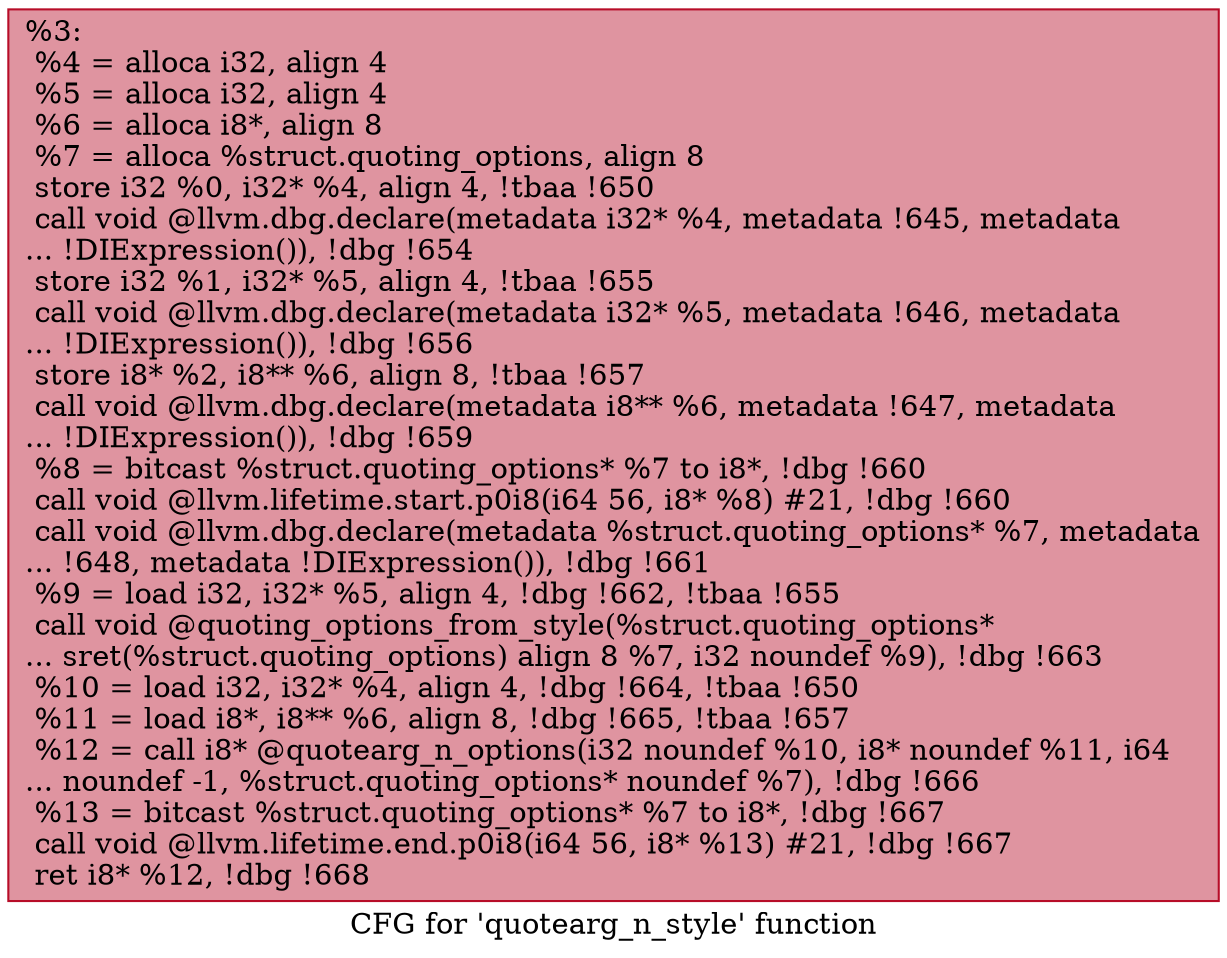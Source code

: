 digraph "CFG for 'quotearg_n_style' function" {
	label="CFG for 'quotearg_n_style' function";

	Node0x75c070 [shape=record,color="#b70d28ff", style=filled, fillcolor="#b70d2870",label="{%3:\l  %4 = alloca i32, align 4\l  %5 = alloca i32, align 4\l  %6 = alloca i8*, align 8\l  %7 = alloca %struct.quoting_options, align 8\l  store i32 %0, i32* %4, align 4, !tbaa !650\l  call void @llvm.dbg.declare(metadata i32* %4, metadata !645, metadata\l... !DIExpression()), !dbg !654\l  store i32 %1, i32* %5, align 4, !tbaa !655\l  call void @llvm.dbg.declare(metadata i32* %5, metadata !646, metadata\l... !DIExpression()), !dbg !656\l  store i8* %2, i8** %6, align 8, !tbaa !657\l  call void @llvm.dbg.declare(metadata i8** %6, metadata !647, metadata\l... !DIExpression()), !dbg !659\l  %8 = bitcast %struct.quoting_options* %7 to i8*, !dbg !660\l  call void @llvm.lifetime.start.p0i8(i64 56, i8* %8) #21, !dbg !660\l  call void @llvm.dbg.declare(metadata %struct.quoting_options* %7, metadata\l... !648, metadata !DIExpression()), !dbg !661\l  %9 = load i32, i32* %5, align 4, !dbg !662, !tbaa !655\l  call void @quoting_options_from_style(%struct.quoting_options*\l... sret(%struct.quoting_options) align 8 %7, i32 noundef %9), !dbg !663\l  %10 = load i32, i32* %4, align 4, !dbg !664, !tbaa !650\l  %11 = load i8*, i8** %6, align 8, !dbg !665, !tbaa !657\l  %12 = call i8* @quotearg_n_options(i32 noundef %10, i8* noundef %11, i64\l... noundef -1, %struct.quoting_options* noundef %7), !dbg !666\l  %13 = bitcast %struct.quoting_options* %7 to i8*, !dbg !667\l  call void @llvm.lifetime.end.p0i8(i64 56, i8* %13) #21, !dbg !667\l  ret i8* %12, !dbg !668\l}"];
}
